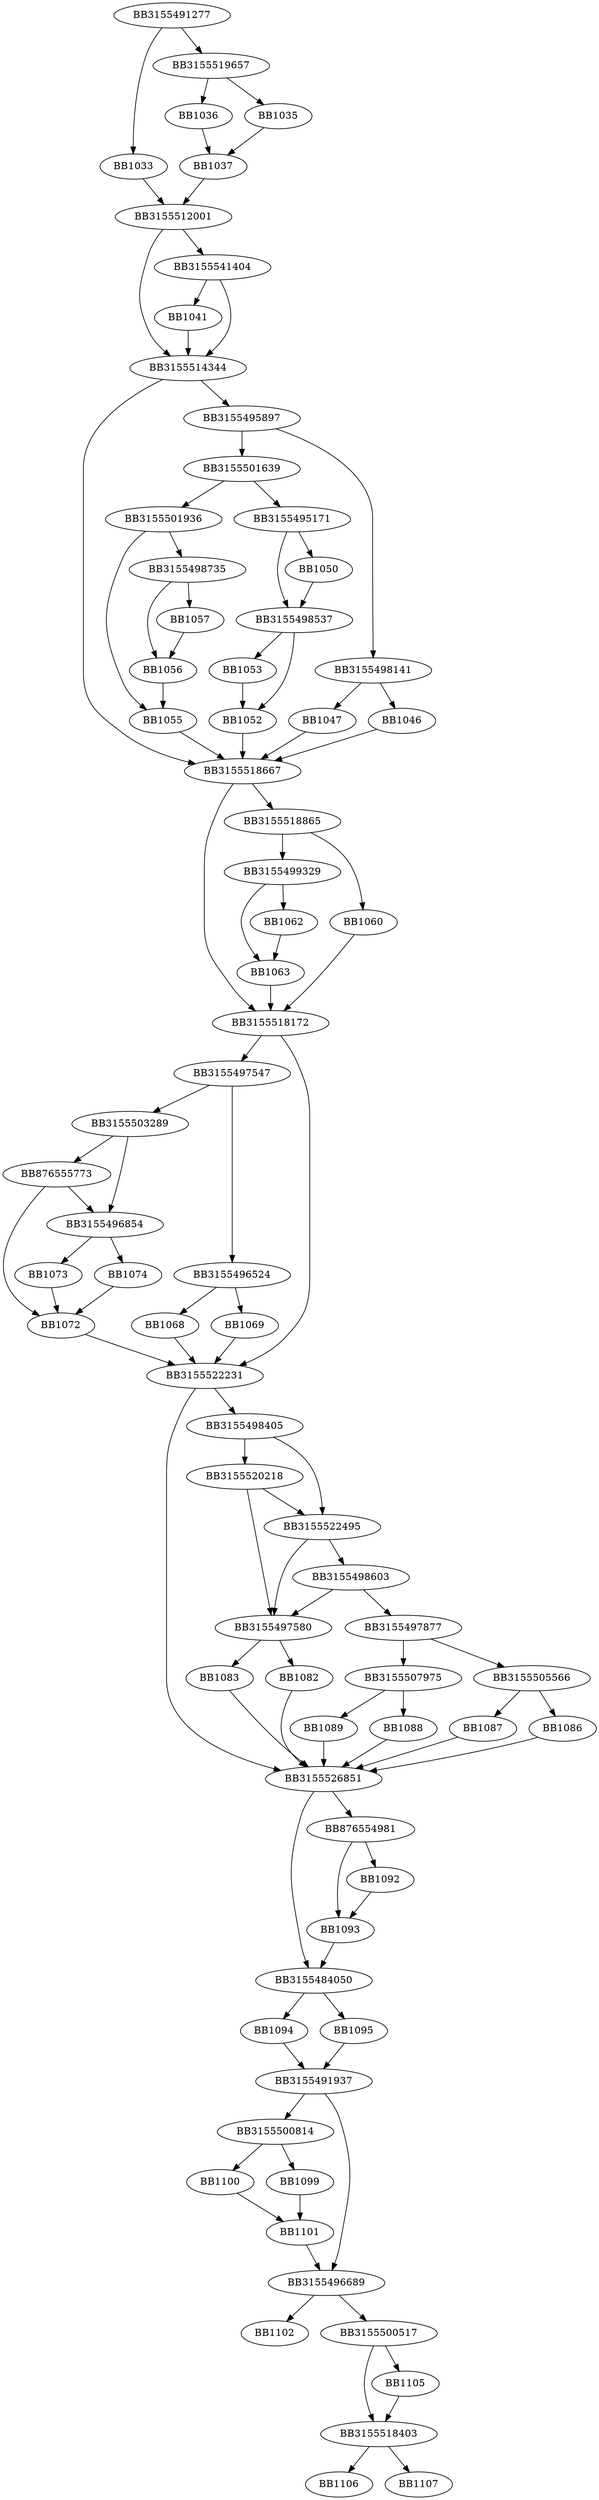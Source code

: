 digraph G{
	BB3155491277->BB1033;
	BB3155491277->BB3155519657;
	BB3155519657->BB1035;
	BB3155519657->BB1036;
	BB1035->BB1037;
	BB1036->BB1037;
	BB1037->BB3155512001;
	BB1033->BB3155512001;
	BB3155512001->BB3155514344;
	BB3155512001->BB3155541404;
	BB3155541404->BB1041;
	BB3155541404->BB3155514344;
	BB1041->BB3155514344;
	BB3155514344->BB3155518667;
	BB3155514344->BB3155495897;
	BB3155495897->BB3155498141;
	BB3155495897->BB3155501639;
	BB3155498141->BB1046;
	BB3155498141->BB1047;
	BB1047->BB3155518667;
	BB1046->BB3155518667;
	BB3155501639->BB3155495171;
	BB3155501639->BB3155501936;
	BB3155495171->BB1050;
	BB3155495171->BB3155498537;
	BB1050->BB3155498537;
	BB3155498537->BB1052;
	BB3155498537->BB1053;
	BB1053->BB1052;
	BB1052->BB3155518667;
	BB3155501936->BB3155498735;
	BB3155501936->BB1055;
	BB3155498735->BB1056;
	BB3155498735->BB1057;
	BB1057->BB1056;
	BB1056->BB1055;
	BB1055->BB3155518667;
	BB3155518667->BB3155518172;
	BB3155518667->BB3155518865;
	BB3155518865->BB1060;
	BB3155518865->BB3155499329;
	BB3155499329->BB1062;
	BB3155499329->BB1063;
	BB1062->BB1063;
	BB1063->BB3155518172;
	BB1060->BB3155518172;
	BB3155518172->BB3155497547;
	BB3155518172->BB3155522231;
	BB3155497547->BB3155496524;
	BB3155497547->BB3155503289;
	BB3155496524->BB1068;
	BB3155496524->BB1069;
	BB1068->BB3155522231;
	BB1069->BB3155522231;
	BB3155503289->BB3155496854;
	BB3155503289->BB876555773;
	BB876555773->BB3155496854;
	BB876555773->BB1072;
	BB3155496854->BB1073;
	BB3155496854->BB1074;
	BB1073->BB1072;
	BB1074->BB1072;
	BB1072->BB3155522231;
	BB3155522231->BB3155526851;
	BB3155522231->BB3155498405;
	BB3155498405->BB3155522495;
	BB3155498405->BB3155520218;
	BB3155520218->BB3155522495;
	BB3155520218->BB3155497580;
	BB3155522495->BB3155497580;
	BB3155522495->BB3155498603;
	BB3155498603->BB3155497580;
	BB3155498603->BB3155497877;
	BB3155497580->BB1082;
	BB3155497580->BB1083;
	BB1082->BB3155526851;
	BB1083->BB3155526851;
	BB3155497877->BB3155505566;
	BB3155497877->BB3155507975;
	BB3155505566->BB1086;
	BB3155505566->BB1087;
	BB1086->BB3155526851;
	BB1087->BB3155526851;
	BB3155507975->BB1088;
	BB3155507975->BB1089;
	BB1088->BB3155526851;
	BB1089->BB3155526851;
	BB3155526851->BB3155484050;
	BB3155526851->BB876554981;
	BB876554981->BB1092;
	BB876554981->BB1093;
	BB1092->BB1093;
	BB1093->BB3155484050;
	BB3155484050->BB1094;
	BB3155484050->BB1095;
	BB1094->BB3155491937;
	BB1095->BB3155491937;
	BB3155491937->BB3155500814;
	BB3155491937->BB3155496689;
	BB3155500814->BB1099;
	BB3155500814->BB1100;
	BB1100->BB1101;
	BB1099->BB1101;
	BB1101->BB3155496689;
	BB3155496689->BB1102;
	BB3155496689->BB3155500517;
	BB3155500517->BB3155518403;
	BB3155500517->BB1105;
	BB1105->BB3155518403;
	BB3155518403->BB1106;
	BB3155518403->BB1107;
}
